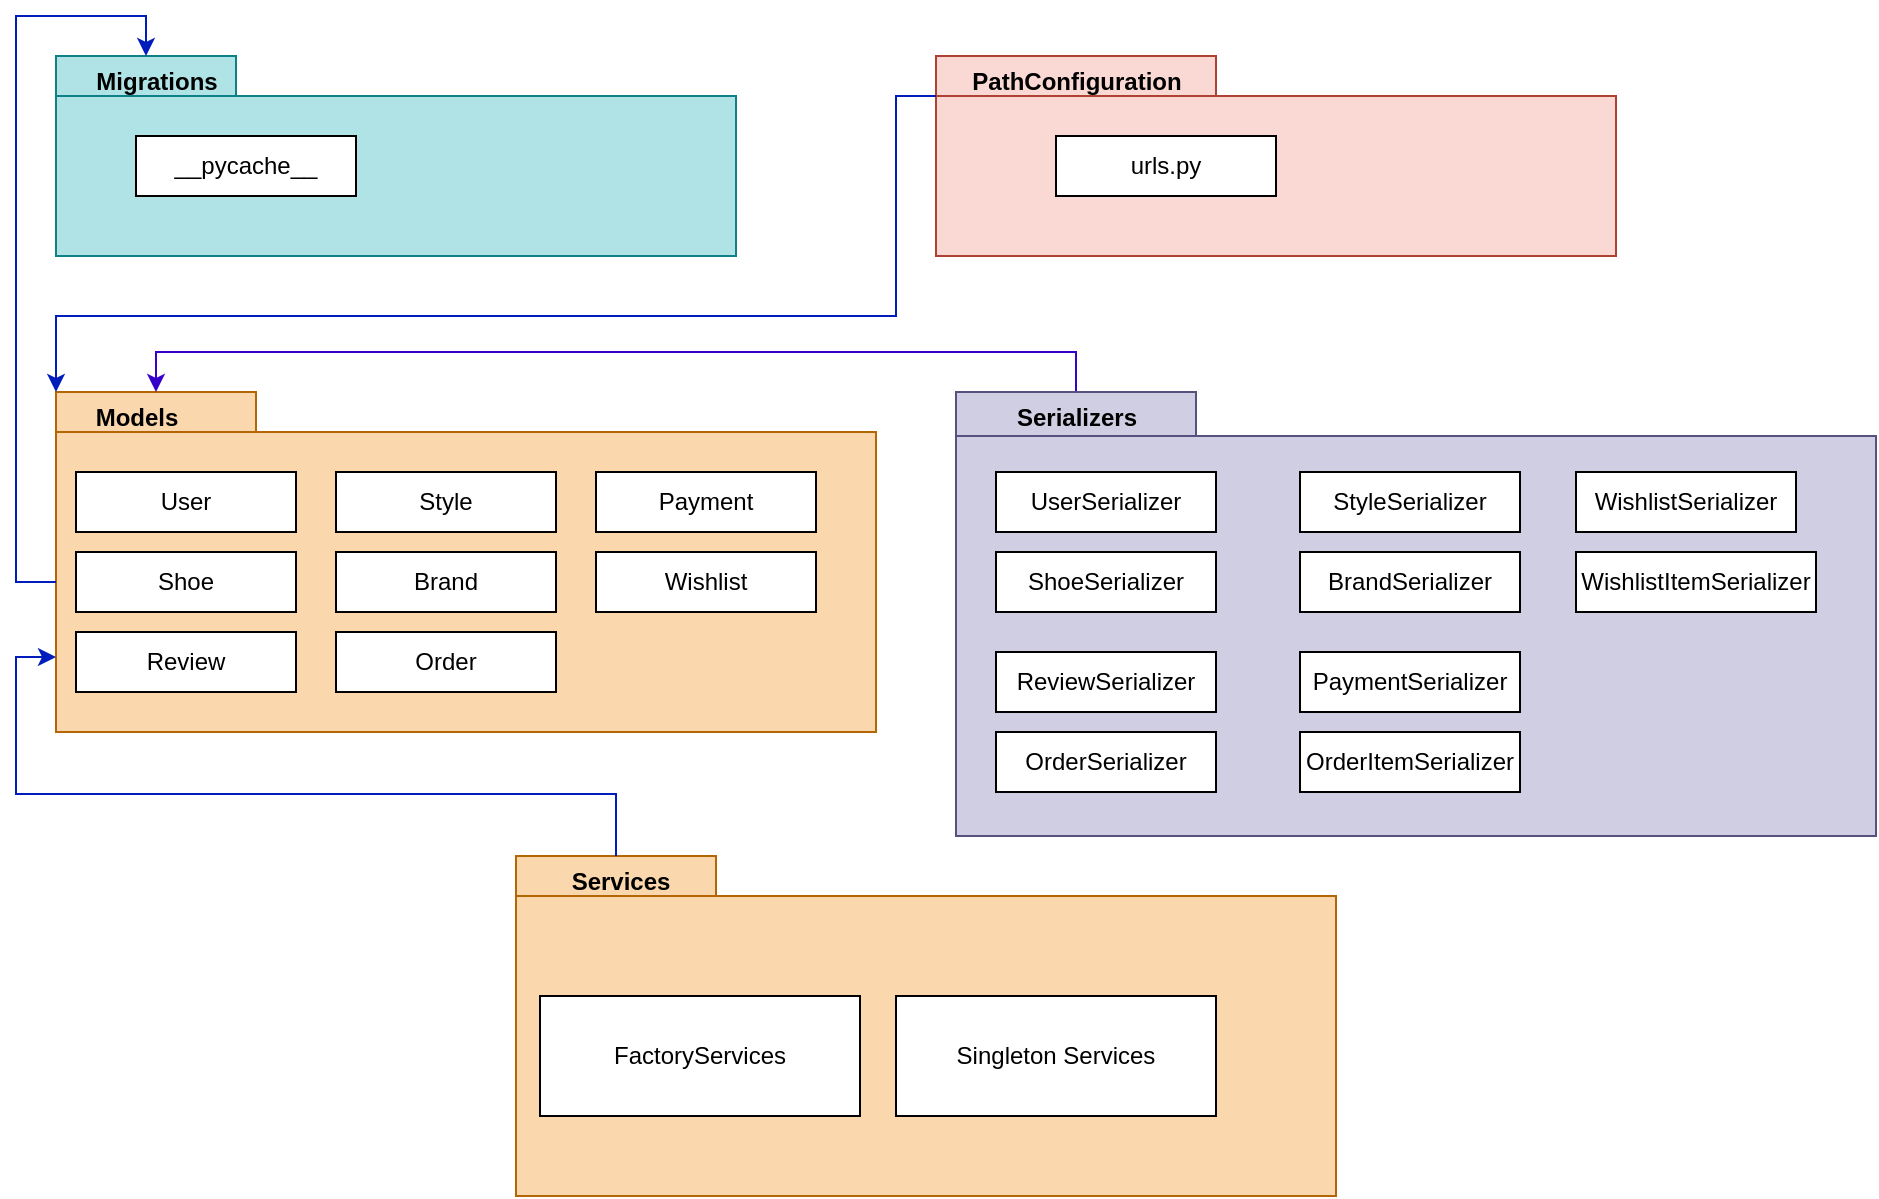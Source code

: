 <mxfile version="24.7.17">
  <diagram name="Page-1" id="Y7u5J6j76KUDlWU1nm22">
    <mxGraphModel dx="1036" dy="606" grid="1" gridSize="10" guides="1" tooltips="1" connect="1" arrows="1" fold="1" page="1" pageScale="1" pageWidth="850" pageHeight="1100" math="0" shadow="0">
      <root>
        <mxCell id="0" />
        <mxCell id="1" parent="0" />
        <mxCell id="d6NnUyyOrfmnfBUnqm-A-2" value="" style="shape=folder;fontStyle=1;spacingTop=10;tabWidth=100;tabHeight=20;tabPosition=left;html=1;whiteSpace=wrap;fillColor=#fad7ac;strokeColor=#b46504;" parent="1" vertex="1">
          <mxGeometry x="410" y="518" width="410" height="170" as="geometry" />
        </mxCell>
        <mxCell id="d6NnUyyOrfmnfBUnqm-A-3" value="Models" style="text;align=center;fontStyle=1;verticalAlign=middle;spacingLeft=3;spacingRight=3;strokeColor=none;rotatable=0;points=[[0,0.5],[1,0.5]];portConstraint=eastwest;html=1;" parent="1" vertex="1">
          <mxGeometry x="410" y="518" width="80" height="26" as="geometry" />
        </mxCell>
        <mxCell id="d6NnUyyOrfmnfBUnqm-A-4" value="User" style="html=1;whiteSpace=wrap;" parent="1" vertex="1">
          <mxGeometry x="420" y="558" width="110" height="30" as="geometry" />
        </mxCell>
        <mxCell id="d6NnUyyOrfmnfBUnqm-A-5" value="Order" style="html=1;whiteSpace=wrap;" parent="1" vertex="1">
          <mxGeometry x="550" y="638" width="110" height="30" as="geometry" />
        </mxCell>
        <mxCell id="d6NnUyyOrfmnfBUnqm-A-6" value="Shoe" style="html=1;whiteSpace=wrap;" parent="1" vertex="1">
          <mxGeometry x="420" y="598" width="110" height="30" as="geometry" />
        </mxCell>
        <mxCell id="d6NnUyyOrfmnfBUnqm-A-7" value="Brand" style="html=1;whiteSpace=wrap;" parent="1" vertex="1">
          <mxGeometry x="550" y="598" width="110" height="30" as="geometry" />
        </mxCell>
        <mxCell id="d6NnUyyOrfmnfBUnqm-A-8" value="Payment" style="html=1;whiteSpace=wrap;" parent="1" vertex="1">
          <mxGeometry x="680" y="558" width="110" height="30" as="geometry" />
        </mxCell>
        <mxCell id="d6NnUyyOrfmnfBUnqm-A-9" value="Review" style="html=1;whiteSpace=wrap;" parent="1" vertex="1">
          <mxGeometry x="420" y="638" width="110" height="30" as="geometry" />
        </mxCell>
        <mxCell id="d6NnUyyOrfmnfBUnqm-A-10" value="Style" style="html=1;whiteSpace=wrap;" parent="1" vertex="1">
          <mxGeometry x="550" y="558" width="110" height="30" as="geometry" />
        </mxCell>
        <mxCell id="d6NnUyyOrfmnfBUnqm-A-13" value="Wishlist" style="html=1;whiteSpace=wrap;" parent="1" vertex="1">
          <mxGeometry x="680" y="598" width="110" height="30" as="geometry" />
        </mxCell>
        <mxCell id="d6NnUyyOrfmnfBUnqm-A-14" value="" style="shape=folder;fontStyle=1;spacingTop=10;tabWidth=90;tabHeight=20;tabPosition=left;html=1;whiteSpace=wrap;fillColor=#b0e3e6;strokeColor=#0e8088;" parent="1" vertex="1">
          <mxGeometry x="410" y="350" width="340" height="100" as="geometry" />
        </mxCell>
        <mxCell id="d6NnUyyOrfmnfBUnqm-A-15" value="Migrations" style="text;align=center;fontStyle=1;verticalAlign=middle;spacingLeft=3;spacingRight=3;strokeColor=none;rotatable=0;points=[[0,0.5],[1,0.5]];portConstraint=eastwest;html=1;" parent="1" vertex="1">
          <mxGeometry x="420" y="350" width="80" height="26" as="geometry" />
        </mxCell>
        <mxCell id="d6NnUyyOrfmnfBUnqm-A-20" value="__pycache__" style="html=1;whiteSpace=wrap;" parent="1" vertex="1">
          <mxGeometry x="450" y="390" width="110" height="30" as="geometry" />
        </mxCell>
        <mxCell id="d6NnUyyOrfmnfBUnqm-A-41" style="edgeStyle=orthogonalEdgeStyle;rounded=0;orthogonalLoop=1;jettySize=auto;html=1;exitX=0;exitY=0;exitDx=60;exitDy=0;exitPerimeter=0;entryX=0;entryY=0;entryDx=50;entryDy=0;entryPerimeter=0;fillColor=#6a00ff;strokeColor=#3700CC;" parent="1" source="d6NnUyyOrfmnfBUnqm-A-23" target="d6NnUyyOrfmnfBUnqm-A-2" edge="1">
          <mxGeometry relative="1" as="geometry">
            <mxPoint x="470.0" y="500" as="targetPoint" />
          </mxGeometry>
        </mxCell>
        <mxCell id="d6NnUyyOrfmnfBUnqm-A-23" value="" style="shape=folder;fontStyle=1;spacingTop=10;tabWidth=120;tabHeight=22;tabPosition=left;html=1;whiteSpace=wrap;fillColor=#d0cee2;strokeColor=#56517e;" parent="1" vertex="1">
          <mxGeometry x="860" y="518" width="460" height="222" as="geometry" />
        </mxCell>
        <mxCell id="d6NnUyyOrfmnfBUnqm-A-24" value="Serializers" style="text;align=center;fontStyle=1;verticalAlign=middle;spacingLeft=3;spacingRight=3;strokeColor=none;rotatable=0;points=[[0,0.5],[1,0.5]];portConstraint=eastwest;html=1;" parent="1" vertex="1">
          <mxGeometry x="880" y="518" width="80" height="26" as="geometry" />
        </mxCell>
        <mxCell id="d6NnUyyOrfmnfBUnqm-A-26" value="UserSerializer" style="html=1;whiteSpace=wrap;" parent="1" vertex="1">
          <mxGeometry x="880" y="558" width="110" height="30" as="geometry" />
        </mxCell>
        <mxCell id="d6NnUyyOrfmnfBUnqm-A-27" value="ShoeSerializer" style="html=1;whiteSpace=wrap;" parent="1" vertex="1">
          <mxGeometry x="880" y="598" width="110" height="30" as="geometry" />
        </mxCell>
        <mxCell id="d6NnUyyOrfmnfBUnqm-A-28" value="ReviewSerializer" style="html=1;whiteSpace=wrap;" parent="1" vertex="1">
          <mxGeometry x="880" y="648" width="110" height="30" as="geometry" />
        </mxCell>
        <mxCell id="d6NnUyyOrfmnfBUnqm-A-29" value="StyleSerializer" style="html=1;whiteSpace=wrap;" parent="1" vertex="1">
          <mxGeometry x="1032" y="558" width="110" height="30" as="geometry" />
        </mxCell>
        <mxCell id="d6NnUyyOrfmnfBUnqm-A-30" value="BrandSerializer" style="html=1;whiteSpace=wrap;" parent="1" vertex="1">
          <mxGeometry x="1032" y="598" width="110" height="30" as="geometry" />
        </mxCell>
        <mxCell id="d6NnUyyOrfmnfBUnqm-A-31" value="OrderSerializer" style="html=1;whiteSpace=wrap;" parent="1" vertex="1">
          <mxGeometry x="880" y="688" width="110" height="30" as="geometry" />
        </mxCell>
        <mxCell id="d6NnUyyOrfmnfBUnqm-A-32" value="PaymentSerializer" style="html=1;whiteSpace=wrap;" parent="1" vertex="1">
          <mxGeometry x="1032" y="648" width="110" height="30" as="geometry" />
        </mxCell>
        <mxCell id="d6NnUyyOrfmnfBUnqm-A-33" value="WishlistSerializer" style="html=1;whiteSpace=wrap;" parent="1" vertex="1">
          <mxGeometry x="1170" y="558" width="110" height="30" as="geometry" />
        </mxCell>
        <mxCell id="d6NnUyyOrfmnfBUnqm-A-34" value="WishlistItemSerializer" style="html=1;whiteSpace=wrap;" parent="1" vertex="1">
          <mxGeometry x="1170" y="598" width="120" height="30" as="geometry" />
        </mxCell>
        <mxCell id="d6NnUyyOrfmnfBUnqm-A-36" value="OrderItemSerializer" style="html=1;whiteSpace=wrap;" parent="1" vertex="1">
          <mxGeometry x="1032" y="688" width="110" height="30" as="geometry" />
        </mxCell>
        <mxCell id="d6NnUyyOrfmnfBUnqm-A-37" value="" style="shape=folder;fontStyle=1;spacingTop=10;tabWidth=140;tabHeight=20;tabPosition=left;html=1;whiteSpace=wrap;fillColor=#fad9d5;strokeColor=#ae4132;" parent="1" vertex="1">
          <mxGeometry x="850" y="350" width="340" height="100" as="geometry" />
        </mxCell>
        <mxCell id="d6NnUyyOrfmnfBUnqm-A-38" value="PathConfiguration" style="text;align=center;fontStyle=1;verticalAlign=middle;spacingLeft=3;spacingRight=3;strokeColor=none;rotatable=0;points=[[0,0.5],[1,0.5]];portConstraint=eastwest;html=1;" parent="1" vertex="1">
          <mxGeometry x="880" y="350" width="80" height="26" as="geometry" />
        </mxCell>
        <mxCell id="d6NnUyyOrfmnfBUnqm-A-40" value="urls.py" style="html=1;whiteSpace=wrap;" parent="1" vertex="1">
          <mxGeometry x="910" y="390" width="110" height="30" as="geometry" />
        </mxCell>
        <mxCell id="d6NnUyyOrfmnfBUnqm-A-42" style="edgeStyle=orthogonalEdgeStyle;rounded=0;orthogonalLoop=1;jettySize=auto;html=1;exitX=0;exitY=0;exitDx=0;exitDy=95;exitPerimeter=0;entryX=0;entryY=0;entryDx=45;entryDy=0;entryPerimeter=0;fillColor=#0050ef;strokeColor=#001DBC;" parent="1" source="d6NnUyyOrfmnfBUnqm-A-2" target="d6NnUyyOrfmnfBUnqm-A-14" edge="1">
          <mxGeometry relative="1" as="geometry">
            <Array as="points">
              <mxPoint x="390" y="613" />
              <mxPoint x="390" y="330" />
              <mxPoint x="455" y="330" />
            </Array>
          </mxGeometry>
        </mxCell>
        <mxCell id="d6NnUyyOrfmnfBUnqm-A-45" style="edgeStyle=orthogonalEdgeStyle;rounded=0;orthogonalLoop=1;jettySize=auto;html=1;exitX=0;exitY=0;exitDx=0;exitDy=20;exitPerimeter=0;entryX=0;entryY=0;entryDx=0;entryDy=0;entryPerimeter=0;fillColor=#0050ef;strokeColor=#001DBC;" parent="1" source="d6NnUyyOrfmnfBUnqm-A-37" target="d6NnUyyOrfmnfBUnqm-A-2" edge="1">
          <mxGeometry relative="1" as="geometry">
            <Array as="points">
              <mxPoint x="830" y="370" />
              <mxPoint x="830" y="480" />
              <mxPoint x="410" y="480" />
            </Array>
          </mxGeometry>
        </mxCell>
        <mxCell id="MQIm9BRxIY34JMPSo-0W-3" value="" style="shape=folder;fontStyle=1;spacingTop=10;tabWidth=100;tabHeight=20;tabPosition=left;html=1;whiteSpace=wrap;fillColor=#fad7ac;strokeColor=#b46504;" vertex="1" parent="1">
          <mxGeometry x="640" y="750" width="410" height="170" as="geometry" />
        </mxCell>
        <mxCell id="MQIm9BRxIY34JMPSo-0W-4" value="Services" style="text;align=center;fontStyle=1;verticalAlign=middle;spacingLeft=3;spacingRight=3;strokeColor=none;rotatable=0;points=[[0,0.5],[1,0.5]];portConstraint=eastwest;html=1;" vertex="1" parent="1">
          <mxGeometry x="652" y="750" width="80" height="26" as="geometry" />
        </mxCell>
        <mxCell id="MQIm9BRxIY34JMPSo-0W-6" value="FactoryServices" style="html=1;whiteSpace=wrap;" vertex="1" parent="1">
          <mxGeometry x="652" y="820" width="160" height="60" as="geometry" />
        </mxCell>
        <mxCell id="MQIm9BRxIY34JMPSo-0W-7" value="Singleton Services" style="html=1;whiteSpace=wrap;" vertex="1" parent="1">
          <mxGeometry x="830" y="820" width="160" height="60" as="geometry" />
        </mxCell>
        <mxCell id="MQIm9BRxIY34JMPSo-0W-8" style="edgeStyle=orthogonalEdgeStyle;rounded=0;orthogonalLoop=1;jettySize=auto;html=1;exitX=0;exitY=0;exitDx=50;exitDy=0;exitPerimeter=0;entryX=0;entryY=0;entryDx=0;entryDy=132.5;entryPerimeter=0;fillColor=#0050ef;strokeColor=#001DBC;" edge="1" parent="1" source="MQIm9BRxIY34JMPSo-0W-3" target="d6NnUyyOrfmnfBUnqm-A-2">
          <mxGeometry relative="1" as="geometry" />
        </mxCell>
      </root>
    </mxGraphModel>
  </diagram>
</mxfile>
